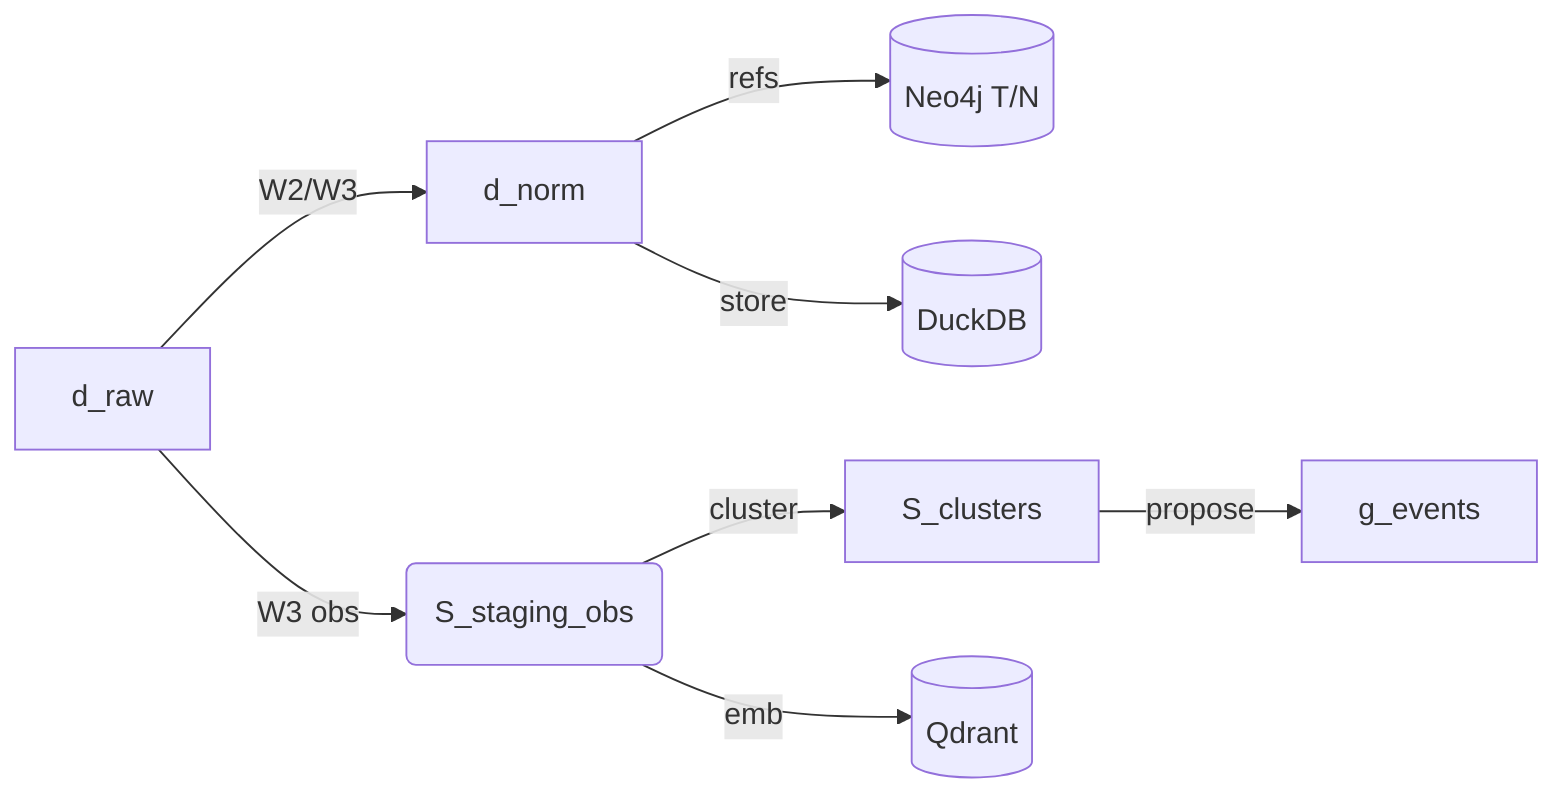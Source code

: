 flowchart LR
  RAW[d_raw] -->|W2/W3| NORM[d_norm]
  RAW -->|W3 obs| S(S_staging_obs)
  S -->|cluster| C[S_clusters]
  C -->|propose| G[g_events]
  NORM -->|refs| NEO[(Neo4j T/N)]
  NORM -->|store| DDB[(DuckDB)]
  S -->|emb| Q[(Qdrant)]